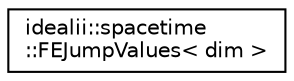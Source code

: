 digraph "Graphical Class Hierarchy"
{
 // LATEX_PDF_SIZE
  edge [fontname="Helvetica",fontsize="10",labelfontname="Helvetica",labelfontsize="10"];
  node [fontname="Helvetica",fontsize="10",shape=record];
  rankdir="LR";
  Node0 [label="idealii::spacetime\l::FEJumpValues\< dim \>",height=0.2,width=0.4,color="black", fillcolor="white", style="filled",URL="$classidealii_1_1spacetime_1_1FEJumpValues.html",tooltip="Evaluation of the tensor-product space-time basis functions at the temporal element edges."];
}
